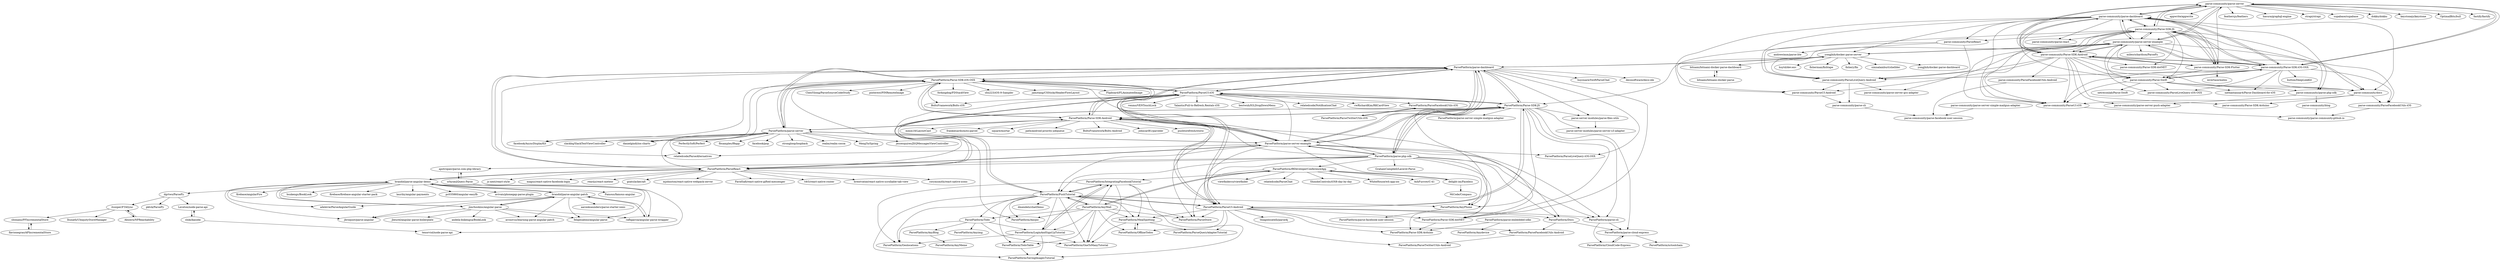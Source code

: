 digraph G {
"parse-community/parse-server" -> "parse-community/parse-dashboard"
"parse-community/parse-server" -> "parse-community/Parse-SDK-JS"
"parse-community/parse-server" -> "parse-community/parse-server-example"
"parse-community/parse-server" -> "appwrite/appwrite" ["e"=1]
"parse-community/parse-server" -> "parse-community/Parse-SDK-Android"
"parse-community/parse-server" -> "parse-community/Parse-SDK-iOS-OSX"
"parse-community/parse-server" -> "feathersjs/feathers" ["e"=1]
"parse-community/parse-server" -> "hasura/graphql-engine" ["e"=1]
"parse-community/parse-server" -> "strapi/strapi" ["e"=1]
"parse-community/parse-server" -> "supabase/supabase" ["e"=1]
"parse-community/parse-server" -> "dokku/dokku" ["e"=1]
"parse-community/parse-server" -> "keystonejs/keystone" ["e"=1]
"parse-community/parse-server" -> "OptimalBits/bull" ["e"=1]
"parse-community/parse-server" -> "fastify/fastify" ["e"=1]
"parse-community/parse-server" -> "parse-community/Parse-SDK-Flutter"
"ParsePlatform/Parse-SDK-iOS-OSX" -> "ParsePlatform/ParseUI-iOS"
"ParsePlatform/Parse-SDK-iOS-OSX" -> "ParsePlatform/Parse-SDK-Android"
"ParsePlatform/Parse-SDK-iOS-OSX" -> "ParsePlatform/parse-dashboard"
"ParsePlatform/Parse-SDK-iOS-OSX" -> "ChenYilong/ParseSourceCodeStudy" ["e"=1]
"ParsePlatform/Parse-SDK-iOS-OSX" -> "pinterest/PINRemoteImage" ["e"=1]
"ParsePlatform/Parse-SDK-iOS-OSX" -> "ParsePlatform/parse-server"
"ParsePlatform/Parse-SDK-iOS-OSX" -> "BoltsFramework/Bolts-iOS" ["e"=1]
"ParsePlatform/Parse-SDK-iOS-OSX" -> "facebook/AsyncDisplayKit" ["e"=1]
"ParsePlatform/Parse-SDK-iOS-OSX" -> "slackhq/SlackTextViewController" ["e"=1]
"ParsePlatform/Parse-SDK-iOS-OSX" -> "danielgindi/ios-charts" ["e"=1]
"ParsePlatform/Parse-SDK-iOS-OSX" -> "forkingdog/FDStackView" ["e"=1]
"ParsePlatform/Parse-SDK-iOS-OSX" -> "shu223/iOS-9-Sampler" ["e"=1]
"ParsePlatform/Parse-SDK-iOS-OSX" -> "jamztang/CSStickyHeaderFlowLayout" ["e"=1]
"ParsePlatform/Parse-SDK-iOS-OSX" -> "ParsePlatform/parse-server-example"
"ParsePlatform/Parse-SDK-iOS-OSX" -> "Flipboard/FLAnimatedImage" ["e"=1]
"ParsePlatform/parse-server" -> "ParsePlatform/parse-dashboard"
"ParsePlatform/parse-server" -> "ParsePlatform/parse-server-example"
"ParsePlatform/parse-server" -> "ParsePlatform/Parse-SDK-iOS-OSX"
"ParsePlatform/parse-server" -> "relatedcode/ParseAlternatives" ["e"=1]
"ParsePlatform/parse-server" -> "PerfectlySoft/Perfect" ["e"=1]
"ParsePlatform/parse-server" -> "fbsamples/f8app" ["e"=1]
"ParsePlatform/parse-server" -> "ParsePlatform/Parse-SDK-Android"
"ParsePlatform/parse-server" -> "slackhq/SlackTextViewController" ["e"=1]
"ParsePlatform/parse-server" -> "facebook/pop" ["e"=1]
"ParsePlatform/parse-server" -> "strongloop/loopback" ["e"=1]
"ParsePlatform/parse-server" -> "realm/realm-cocoa" ["e"=1]
"ParsePlatform/parse-server" -> "MengTo/Spring" ["e"=1]
"ParsePlatform/parse-server" -> "facebook/AsyncDisplayKit" ["e"=1]
"ParsePlatform/parse-server" -> "jessesquires/JSQMessagesViewController" ["e"=1]
"ParsePlatform/parse-server" -> "danielgindi/ios-charts" ["e"=1]
"ParsePlatform/parse-server-example" -> "ParsePlatform/parse-dashboard"
"ParsePlatform/parse-server-example" -> "ParsePlatform/parse-server"
"ParsePlatform/parse-server-example" -> "ParsePlatform/Parse-SDK-JS"
"ParsePlatform/parse-server-example" -> "ParsePlatform/Parse-SDK-iOS-OSX"
"ParsePlatform/parse-server-example" -> "ParsePlatform/Parse-SDK-Android"
"ParsePlatform/parse-server-example" -> "ParsePlatform/ParseReact"
"ParsePlatform/parse-server-example" -> "ParsePlatform/ParseUI-iOS"
"ParsePlatform/parse-server-example" -> "relatedcode/ParseAlternatives" ["e"=1]
"ParsePlatform/parse-server-example" -> "ParsePlatform/ParseUI-Android"
"ParsePlatform/parse-server-example" -> "ParsePlatform/Docs"
"ParsePlatform/parse-server-example" -> "ParsePlatform/PushTutorial"
"ParsePlatform/parse-server-example" -> "ParsePlatform/parse-cli"
"ParsePlatform/parse-server-example" -> "ParsePlatform/parse-php-sdk"
"ParsePlatform/parse-server-example" -> "ParsePlatform/AnyPhone"
"ParsePlatform/parse-server-example" -> "ParsePlatform/ParseLiveQuery-iOS-OSX"
"parse-community/parse-dashboard" -> "parse-community/parse-server"
"parse-community/parse-dashboard" -> "parse-community/Parse-SDK-JS"
"parse-community/parse-dashboard" -> "parse-community/parse-server-example"
"parse-community/parse-dashboard" -> "parse-community/Parse-SDK-Android"
"parse-community/parse-dashboard" -> "parse-community/Parse-SDK-iOS-OSX"
"parse-community/parse-dashboard" -> "parse-community/Parse-SDK-Flutter"
"parse-community/parse-dashboard" -> "parse-community/Parse-Swift"
"parse-community/parse-dashboard" -> "parse-community/docs"
"parse-community/parse-dashboard" -> "yongjhih/docker-parse-server"
"parse-community/parse-dashboard" -> "parse-community/ParseUI-iOS"
"parse-community/parse-dashboard" -> "parse-community/ParseLiveQuery-Android"
"parse-community/parse-dashboard" -> "parse-community/ParseReact"
"parse-community/parse-dashboard" -> "parse-community/ParseUI-Android"
"parse-community/parse-dashboard" -> "parse-community/parse-react"
"parse-community/parse-dashboard" -> "parse-community/parse-php-sdk"
"ParsePlatform/parse-dashboard" -> "ParsePlatform/parse-server-example"
"ParsePlatform/parse-dashboard" -> "ParsePlatform/parse-server"
"ParsePlatform/parse-dashboard" -> "ParsePlatform/Parse-SDK-iOS-OSX"
"ParsePlatform/parse-dashboard" -> "ParsePlatform/Parse-SDK-JS"
"ParsePlatform/parse-dashboard" -> "ParsePlatform/Parse-SDK-Android"
"ParsePlatform/parse-dashboard" -> "ParsePlatform/ParseReact"
"ParsePlatform/parse-dashboard" -> "ParsePlatform/ParseUI-iOS"
"ParsePlatform/parse-dashboard" -> "ParsePlatform/ParseLiveQuery-iOS-OSX"
"ParsePlatform/parse-dashboard" -> "yongjhih/docker-parse-server"
"ParsePlatform/parse-dashboard" -> "relatedcode/ParseAlternatives" ["e"=1]
"ParsePlatform/parse-dashboard" -> "parse-server-modules/parse-files-utils"
"ParsePlatform/parse-dashboard" -> "ParsePlatform/Parse-SDK-dotNET"
"ParsePlatform/parse-dashboard" -> "huyouare/SwiftParseChat" ["e"=1]
"ParsePlatform/parse-dashboard" -> "ParsePlatform/parse-php-sdk"
"ParsePlatform/parse-dashboard" -> "decosoftware/deco-ide" ["e"=1]
"brandid/parse-angular-demo" -> "brandid/parse-angular-patch"
"brandid/parse-angular-demo" -> "jimrhoskins/angular-parse"
"brandid/parse-angular-demo" -> "rafbgarcia/angular-parse-wrapper"
"brandid/parse-angular-demo" -> "felipesabino/angular-parse"
"brandid/parse-angular-demo" -> "firebase/angularFire" ["e"=1]
"brandid/parse-angular-demo" -> "adelevie/ParseAngularGuide"
"brandid/parse-angular-demo" -> "bsnkengs/BookLook"
"brandid/parse-angular-demo" -> "ParsePlatform/ParseReact"
"brandid/parse-angular-demo" -> "firebase/firebase-angular-starter-pack" ["e"=1]
"brandid/parse-angular-demo" -> "laurihy/angular-payments" ["e"=1]
"brandid/parse-angular-demo" -> "pc035860/angular-easyfb" ["e"=1]
"brandid/parse-angular-demo" -> "avivais/phonegap-parse-plugin" ["e"=1]
"brandid/parse-angular-demo" -> "jbroquist/parse-angular"
"brandid/parse-angular-demo" -> "Famous/famous-angular" ["e"=1]
"brandid/parse-angular-demo" -> "dgrtwo/ParsePy"
"ParsePlatform/Parse-SDK-Android" -> "ParsePlatform/ParseUI-Android"
"ParsePlatform/Parse-SDK-Android" -> "ParsePlatform/Parse-SDK-iOS-OSX"
"ParsePlatform/Parse-SDK-Android" -> "ParsePlatform/parse-dashboard"
"ParsePlatform/Parse-SDK-Android" -> "ParsePlatform/Parse-SDK-JS"
"ParsePlatform/Parse-SDK-Android" -> "BoltsFramework/Bolts-Android" ["e"=1]
"ParsePlatform/Parse-SDK-Android" -> "ParsePlatform/parse-server-example"
"ParsePlatform/Parse-SDK-Android" -> "ParsePlatform/parse-server"
"ParsePlatform/Parse-SDK-Android" -> "johncarl81/parceler" ["e"=1]
"ParsePlatform/Parse-SDK-Android" -> "pushtorefresh/storio" ["e"=1]
"ParsePlatform/Parse-SDK-Android" -> "mmin18/LayoutCast" ["e"=1]
"ParsePlatform/Parse-SDK-Android" -> "frankiesardo/auto-parcel" ["e"=1]
"ParsePlatform/Parse-SDK-Android" -> "ParsePlatform/ParseUI-iOS"
"ParsePlatform/Parse-SDK-Android" -> "square/mortar" ["e"=1]
"ParsePlatform/Parse-SDK-Android" -> "path/android-priority-jobqueue" ["e"=1]
"ParsePlatform/Parse-SDK-Android" -> "ParsePlatform/Parse-SDK-dotNET"
"ParsePlatform/Parse-SDK-JS" -> "ParsePlatform/parse-dashboard"
"ParsePlatform/Parse-SDK-JS" -> "ParsePlatform/ParseReact"
"ParsePlatform/Parse-SDK-JS" -> "ParsePlatform/parse-server-example"
"ParsePlatform/Parse-SDK-JS" -> "ParsePlatform/Parse-SDK-Android"
"ParsePlatform/Parse-SDK-JS" -> "ParsePlatform/Parse-SDK-iOS-OSX"
"ParsePlatform/Parse-SDK-JS" -> "ParsePlatform/ParseUI-iOS"
"ParsePlatform/Parse-SDK-JS" -> "ParsePlatform/parse-php-sdk"
"ParsePlatform/Parse-SDK-JS" -> "ParsePlatform/Parse-SDK-dotNET"
"ParsePlatform/Parse-SDK-JS" -> "ParsePlatform/parse-cli"
"ParsePlatform/Parse-SDK-JS" -> "ParsePlatform/parse-cloud-express"
"ParsePlatform/Parse-SDK-JS" -> "parse-server-modules/parse-server-s3-adapter"
"ParsePlatform/Parse-SDK-JS" -> "ParsePlatform/parse-server-simple-mailgun-adapter"
"ParsePlatform/Parse-SDK-JS" -> "ParsePlatform/AnyPhone"
"ParsePlatform/Parse-SDK-JS" -> "parse-server-modules/parse-files-utils"
"ParsePlatform/Parse-SDK-JS" -> "ParsePlatform/ParseUI-Android"
"ParsePlatform/AnyPhone" -> "ParsePlatform/parse-facebook-user-session"
"ParsePlatform/ParseUI-iOS" -> "ParsePlatform/Parse-SDK-iOS-OSX"
"ParsePlatform/ParseUI-iOS" -> "ParsePlatform/Parse-SDK-JS"
"ParsePlatform/ParseUI-iOS" -> "relatedcode/NotificationChat" ["e"=1]
"ParsePlatform/ParseUI-iOS" -> "ParsePlatform/ParseUI-Android"
"ParsePlatform/ParseUI-iOS" -> "ParsePlatform/AnyPhone"
"ParsePlatform/ParseUI-iOS" -> "ParsePlatform/parse-dashboard"
"ParsePlatform/ParseUI-iOS" -> "ParsePlatform/Anypic" ["e"=1]
"ParsePlatform/ParseUI-iOS" -> "ParsePlatform/ParseFacebookUtils-iOS"
"ParsePlatform/ParseUI-iOS" -> "cwRichardKim/RKCardView" ["e"=1]
"ParsePlatform/ParseUI-iOS" -> "venmo/VENTouchLock" ["e"=1]
"ParsePlatform/ParseUI-iOS" -> "BoltsFramework/Bolts-iOS" ["e"=1]
"ParsePlatform/ParseUI-iOS" -> "ParsePlatform/ParseStore"
"ParsePlatform/ParseUI-iOS" -> "ParsePlatform/PushTutorial"
"ParsePlatform/ParseUI-iOS" -> "Yalantis/Pull-to-Refresh.Rentals-iOS" ["e"=1]
"ParsePlatform/ParseUI-iOS" -> "bestwnh/IGLDropDownMenu" ["e"=1]
"ParsePlatform/f8DeveloperConferenceApp" -> "viewfinderco/viewfinder" ["e"=1]
"ParsePlatform/f8DeveloperConferenceApp" -> "relatedcode/ParseChat" ["e"=1]
"ParsePlatform/f8DeveloperConferenceApp" -> "ShinobiControls/iOS8-day-by-day" ["e"=1]
"ParsePlatform/f8DeveloperConferenceApp" -> "WhiteHouse/wh-app-ios" ["e"=1]
"ParsePlatform/f8DeveloperConferenceApp" -> "delight-im/Faceless"
"ParsePlatform/f8DeveloperConferenceApp" -> "AshFurrow/C-41" ["e"=1]
"ParsePlatform/f8DeveloperConferenceApp" -> "ParsePlatform/IntegratingFacebookTutorial"
"ParsePlatform/f8DeveloperConferenceApp" -> "ParsePlatform/AnyWall"
"ParsePlatform/f8DeveloperConferenceApp" -> "ParsePlatform/ParseStore"
"ParsePlatform/AnyBlog" -> "ParsePlatform/AnyMeme"
"parse-community/Parse-SDK-Flutter" -> "parse-community/parse-dashboard"
"parse-community/Parse-SDK-Flutter" -> "parse-community/Parse-SDK-JS"
"parse-community/Parse-SDK-Flutter" -> "parse-community/Parse-SDK-Android"
"parse-community/Parse-SDK-Flutter" -> "parse-community/Parse-Swift"
"parse-community/Parse-SDK-Flutter" -> "invertase/melos" ["e"=1]
"ParsePlatform/AnyWall" -> "ParsePlatform/MealSpotting"
"ParsePlatform/AnyWall" -> "ParsePlatform/OneToManyTutorial"
"ParsePlatform/AnyWall" -> "ParsePlatform/Anypic" ["e"=1]
"ParsePlatform/AnyWall" -> "ParsePlatform/PushTutorial"
"ParsePlatform/AnyWall" -> "ParsePlatform/LoginAndSignUpTutorial"
"ParsePlatform/AnyWall" -> "ParsePlatform/ParseStore"
"ParsePlatform/AnyWall" -> "ParsePlatform/TodoTable"
"ParsePlatform/AnyWall" -> "ParsePlatform/Todo"
"ParsePlatform/AnyWall" -> "ParsePlatform/OfflineTodos"
"ParsePlatform/AnyWall" -> "ParsePlatform/IntegratingFacebookTutorial"
"ParsePlatform/AnyWall" -> "ParsePlatform/f8DeveloperConferenceApp"
"parse-community/Parse-SDK-iOS-OSX" -> "parse-community/Parse-SDK-JS"
"parse-community/Parse-SDK-iOS-OSX" -> "parse-community/Parse-Swift"
"parse-community/Parse-SDK-iOS-OSX" -> "parse-community/Parse-SDK-Android"
"parse-community/Parse-SDK-iOS-OSX" -> "parse-community/ParseUI-iOS"
"parse-community/Parse-SDK-iOS-OSX" -> "parse-community/parse-dashboard"
"parse-community/Parse-SDK-iOS-OSX" -> "parse-community/ParseLiveQuery-iOS-OSX"
"parse-community/Parse-SDK-iOS-OSX" -> "parse-community/docs"
"parse-community/Parse-SDK-iOS-OSX" -> "parse-community/parse-server-example"
"parse-community/Parse-SDK-iOS-OSX" -> "parse-community/ParseFacebookUtils-iOS"
"parse-community/Parse-SDK-iOS-OSX" -> "button/DeepLinkKit" ["e"=1]
"parse-community/Parse-SDK-iOS-OSX" -> "parse-community/ParseLiveQuery-Android"
"parse-community/Parse-SDK-iOS-OSX" -> "nathantannar4/Parse-Dashboard-for-iOS"
"parse-community/Parse-SDK-iOS-OSX" -> "parse-community/parse-server"
"parse-community/ParseUI-iOS" -> "parse-community/parse-community.github.io"
"parse-community/Parse-SDK-Android" -> "parse-community/ParseLiveQuery-Android"
"parse-community/Parse-SDK-Android" -> "parse-community/Parse-SDK-JS"
"parse-community/Parse-SDK-Android" -> "parse-community/Parse-SDK-iOS-OSX"
"parse-community/Parse-SDK-Android" -> "parse-community/parse-dashboard"
"parse-community/Parse-SDK-Android" -> "parse-community/ParseUI-Android"
"parse-community/Parse-SDK-Android" -> "parse-community/Parse-SDK-Flutter"
"parse-community/Parse-SDK-Android" -> "parse-community/Parse-Swift"
"parse-community/Parse-SDK-Android" -> "parse-community/parse-server-example"
"parse-community/Parse-SDK-Android" -> "parse-community/docs"
"parse-community/Parse-SDK-Android" -> "parse-community/ParseFacebookUtils-Android"
"parse-community/Parse-SDK-Android" -> "parse-community/parse-server-push-adapter"
"parse-community/Parse-SDK-Android" -> "parse-community/Parse-SDK-Arduino"
"parse-community/Parse-SDK-Android" -> "parse-community/parse-server"
"parse-community/Parse-SDK-Android" -> "parse-community/ParseUI-iOS"
"parse-community/Parse-SDK-Android" -> "parse-community/Parse-SDK-dotNET"
"ParsePlatform/PushTutorial" -> "ParsePlatform/IntegratingFacebookTutorial"
"ParsePlatform/PushTutorial" -> "ParsePlatform/LoginAndSignUpTutorial"
"ParsePlatform/PushTutorial" -> "ParsePlatform/AnyWall"
"ParsePlatform/PushTutorial" -> "ParsePlatform/TodoTable"
"ParsePlatform/PushTutorial" -> "dmendels/chatDemo"
"ParsePlatform/PushTutorial" -> "ParsePlatform/ParseStore"
"ParsePlatform/PushTutorial" -> "ParsePlatform/ParseUI-iOS"
"ParsePlatform/PushTutorial" -> "ParsePlatform/SavingImagesTutorial"
"ParsePlatform/PushTutorial" -> "ParsePlatform/OneToManyTutorial"
"ParsePlatform/PushTutorial" -> "ParsePlatform/AnyPhone"
"ParsePlatform/PushTutorial" -> "ParsePlatform/Todo"
"ParsePlatform/PushTutorial" -> "ParsePlatform/Geolocations"
"ParsePlatform/PushTutorial" -> "ParsePlatform/ParseUI-Android"
"ParsePlatform/PushTutorial" -> "ParsePlatform/MealSpotting"
"ParsePlatform/PushTutorial" -> "ParsePlatform/Anypic" ["e"=1]
"apotropaic/parse.com-php-library" -> "srhyne/jQuery-Parse"
"parse-community/parse-php-sdk" -> "parse-community/blog"
"parse-community/parse-php-sdk" -> "parse-community/parse-server-push-adapter"
"parse-community/parse-server-example" -> "parse-community/parse-dashboard"
"parse-community/parse-server-example" -> "parse-community/Parse-SDK-JS"
"parse-community/parse-server-example" -> "parse-community/parse-server"
"parse-community/parse-server-example" -> "parse-community/Parse-SDK-iOS-OSX"
"parse-community/parse-server-example" -> "yongjhih/docker-parse-server"
"parse-community/parse-server-example" -> "parse-community/Parse-Swift"
"parse-community/parse-server-example" -> "parse-community/docs"
"parse-community/parse-server-example" -> "parse-community/Parse-SDK-Android"
"parse-community/parse-server-example" -> "parse-community/ParseLiveQuery-Android"
"parse-community/parse-server-example" -> "parse-community/ParseLiveQuery-iOS-OSX"
"parse-community/parse-server-example" -> "milesrichardson/ParsePy"
"parse-community/parse-server-example" -> "parse-community/Parse-SDK-Flutter"
"parse-community/parse-server-example" -> "parse-community/ParseUI-iOS"
"parse-community/parse-server-example" -> "parse-community/parse-server-gcs-adapter"
"parse-community/parse-server-example" -> "parse-community/ParseFacebookUtils-iOS"
"parse-community/Parse-SDK-JS" -> "parse-community/parse-dashboard"
"parse-community/Parse-SDK-JS" -> "parse-community/Parse-SDK-Android"
"parse-community/Parse-SDK-JS" -> "parse-community/Parse-SDK-iOS-OSX"
"parse-community/Parse-SDK-JS" -> "parse-community/docs"
"parse-community/Parse-SDK-JS" -> "parse-community/parse-server-example"
"parse-community/Parse-SDK-JS" -> "parse-community/parse-server"
"parse-community/Parse-SDK-JS" -> "parse-community/ParseReact"
"parse-community/Parse-SDK-JS" -> "parse-community/parse-php-sdk"
"parse-community/Parse-SDK-JS" -> "parse-community/Parse-Swift"
"parse-community/Parse-SDK-JS" -> "parse-community/Parse-SDK-Flutter"
"parse-community/Parse-SDK-JS" -> "parse-community/parse-react"
"parse-community/Parse-SDK-JS" -> "parse-community/Parse-SDK-dotNET"
"parse-community/Parse-SDK-JS" -> "parse-community/ParseUI-iOS"
"parse-community/Parse-SDK-JS" -> "parse-community/ParseLiveQuery-Android"
"parse-community/Parse-SDK-JS" -> "parse-community/ParseUI-Android"
"parse-community/ParseReact" -> "parse-community/ParseUI-iOS"
"parse-community/ParseReact" -> "parse-community/ParseLiveQuery-Android"
"parse-community/ParseReact" -> "andrewimm/parse-lite"
"ParsePlatform/Todo" -> "ParsePlatform/AnyBlog"
"ParsePlatform/Todo" -> "ParsePlatform/LoginAndSignUpTutorial"
"ParsePlatform/Todo" -> "ParsePlatform/Anyimg"
"ParsePlatform/Todo" -> "ParsePlatform/Geolocations"
"ParsePlatform/Todo" -> "ParsePlatform/OneToManyTutorial"
"delight-im/Faceless" -> "MiCode/Compass" ["e"=1]
"delight-im/Faceless" -> "ParsePlatform/f8DeveloperConferenceApp"
"ParsePlatform/parse-php-sdk" -> "ParsePlatform/Parse-SDK-JS"
"ParsePlatform/parse-php-sdk" -> "GrahamCampbell/Laravel-Parse"
"ParsePlatform/parse-php-sdk" -> "ParsePlatform/Parse-SDK-dotNET"
"ParsePlatform/parse-php-sdk" -> "apotropaic/parse.com-php-library"
"ParsePlatform/parse-php-sdk" -> "ParsePlatform/Docs"
"ParsePlatform/parse-php-sdk" -> "ParsePlatform/Parse-SDK-iOS-OSX"
"ParsePlatform/parse-php-sdk" -> "ParsePlatform/ParseUI-Android"
"ParsePlatform/parse-php-sdk" -> "ParsePlatform/Parse-SDK-Arduino"
"ParsePlatform/parse-php-sdk" -> "ParsePlatform/ParseReact"
"ParsePlatform/parse-php-sdk" -> "ParsePlatform/parse-dashboard"
"ParsePlatform/parse-php-sdk" -> "ParsePlatform/Parse-SDK-Android"
"ParsePlatform/parse-php-sdk" -> "ParsePlatform/f8DeveloperConferenceApp"
"ParsePlatform/parse-php-sdk" -> "ParsePlatform/parse-cli"
"ParsePlatform/parse-php-sdk" -> "ParsePlatform/PushTutorial"
"ParsePlatform/parse-php-sdk" -> "ParsePlatform/parse-server-example"
"ParsePlatform/parse-cli" -> "ParsePlatform/CloudCode-Express"
"ParsePlatform/parse-cli" -> "ParsePlatform/parse-cloud-express"
"ParsePlatform/Parse-SDK-dotNET" -> "ParsePlatform/Parse-SDK-Arduino"
"yongjhih/docker-parse-server" -> "yongjhih/docker-parse-dashboard"
"yongjhih/docker-parse-server" -> "parse-community/parse-server-example"
"yongjhih/docker-parse-server" -> "huytd/dev.env" ["e"=1]
"yongjhih/docker-parse-server" -> "ParsePlatform/parse-dashboard"
"yongjhih/docker-parse-server" -> "fisherman/fishtape" ["e"=1]
"yongjhih/docker-parse-server" -> "fishery/fin" ["e"=1]
"yongjhih/docker-parse-server" -> "ParsePlatform/Parse-SDK-JS"
"yongjhih/docker-parse-server" -> "bitnami/bitnami-docker-parse-dashboard"
"yongjhih/docker-parse-server" -> "simnalamburt/shellder" ["e"=1]
"ParsePlatform/LoginAndSignUpTutorial" -> "ParsePlatform/OneToManyTutorial"
"ParsePlatform/LoginAndSignUpTutorial" -> "ParsePlatform/IntegratingFacebookTutorial"
"ParsePlatform/LoginAndSignUpTutorial" -> "ParsePlatform/Geolocations"
"ParsePlatform/LoginAndSignUpTutorial" -> "ParsePlatform/SavingImagesTutorial"
"ParsePlatform/LoginAndSignUpTutorial" -> "ParsePlatform/TodoTable"
"rafbgarcia/angular-parse-wrapper" -> "brandid/parse-angular-patch"
"ParsePlatform/parse-embedded-sdks" -> "ParsePlatform/Parse-SDK-Arduino"
"ParsePlatform/parse-embedded-sdks" -> "ParsePlatform/Anydevice"
"ParsePlatform/Docs" -> "ParsePlatform/ParseFacebookUtils-Android"
"ParsePlatform/Docs" -> "ParsePlatform/parse-cloud-express"
"shiki/kaiseki" -> "Leveton/node-parse-api"
"shiki/kaiseki" -> "tenorviol/node-parse-api"
"ParsePlatform/ParseUI-Android" -> "ParsePlatform/Parse-SDK-Android"
"ParsePlatform/ParseUI-Android" -> "ParsePlatform/MealSpotting"
"ParsePlatform/ParseUI-Android" -> "ParsePlatform/OfflineTodos"
"ParsePlatform/ParseUI-Android" -> "ParsePlatform/ParseUI-iOS"
"ParsePlatform/ParseUI-Android" -> "ParsePlatform/ParseQueryAdapterTutorial"
"ParsePlatform/ParseUI-Android" -> "ParsePlatform/ParseTwitterUtils-Android"
"ParsePlatform/ParseUI-Android" -> "ParsePlatform/Docs"
"ParsePlatform/ParseUI-Android" -> "thiagolocatelli/parse4j"
"ParsePlatform/ParseUI-Android" -> "ParsePlatform/Parse-SDK-JS"
"ParsePlatform/ParseUI-Android" -> "ParsePlatform/Parse-SDK-dotNET"
"ParsePlatform/ParseUI-Android" -> "ParsePlatform/PushTutorial"
"ParsePlatform/ParseUI-Android" -> "ParsePlatform/parse-cli"
"ParsePlatform/ParseUI-Android" -> "ParsePlatform/ParseStore"
"ParsePlatform/ParseUI-Android" -> "ParsePlatform/ParseFacebookUtils-Android"
"ParsePlatform/ParseUI-Android" -> "ParsePlatform/Parse-SDK-Arduino"
"parse-community/Parse-Swift" -> "netreconlab/Parse-Swift"
"parse-community/Parse-Swift" -> "parse-community/Parse-SDK-iOS-OSX"
"parse-community/Parse-Swift" -> "parse-community/docs"
"parse-community/Parse-Swift" -> "parse-community/ParseLiveQuery-iOS-OSX"
"parse-community/Parse-Swift" -> "nathantannar4/Parse-Dashboard-for-iOS"
"parse-community/Parse-Swift" -> "parse-community/ParseUI-iOS"
"parse-community/Parse-Swift" -> "parse-community/parse-php-sdk"
"parse-community/docs" -> "parse-community/ParseUI-iOS"
"parse-community/docs" -> "parse-community/Parse-SDK-Arduino"
"parse-community/docs" -> "parse-community/ParseFacebookUtils-iOS"
"ParsePlatform/ParseReact" -> "ParsePlatform/Parse-SDK-JS"
"ParsePlatform/ParseReact" -> "ParsePlatform/parse-dashboard"
"ParsePlatform/ParseReact" -> "t4t5/react-native-router" ["e"=1]
"ParsePlatform/ParseReact" -> "brentvatne/react-native-scrollable-tab-view" ["e"=1]
"ParsePlatform/ParseReact" -> "corymsmith/react-native-icons" ["e"=1]
"ParsePlatform/ParseReact" -> "ParsePlatform/parse-server-example"
"ParsePlatform/ParseReact" -> "js-next/react-style" ["e"=1]
"ParsePlatform/ParseReact" -> "magus/react-native-facebook-login" ["e"=1]
"ParsePlatform/ParseReact" -> "brandid/parse-angular-demo"
"ParsePlatform/ParseReact" -> "reactjs/react-meteor" ["e"=1]
"ParsePlatform/ParseReact" -> "ParsePlatform/parse-server"
"ParsePlatform/ParseReact" -> "ParsePlatform/Parse-SDK-iOS-OSX"
"ParsePlatform/ParseReact" -> "goatslacker/alt" ["e"=1]
"ParsePlatform/ParseReact" -> "mjohnston/react-native-webpack-server" ["e"=1]
"ParsePlatform/ParseReact" -> "FaridSafi/react-native-gifted-messenger" ["e"=1]
"brandid/parse-angular-patch" -> "brandid/parse-angular-demo"
"brandid/parse-angular-patch" -> "rafbgarcia/angular-parse-wrapper"
"brandid/parse-angular-patch" -> "jimrhoskins/angular-parse"
"brandid/parse-angular-patch" -> "felipesabino/angular-parse"
"brandid/parse-angular-patch" -> "adelevie/ParseAngularGuide"
"brandid/parse-angular-patch" -> "arcnovus/learning-parse-angular-patch"
"brandid/parse-angular-patch" -> "jbroquist/parse-angular"
"brandid/parse-angular-patch" -> "aaronksaunders/parse-starter-ionic" ["e"=1]
"itsniper/FTASync" -> "Abizern/NPReachability"
"itsniper/FTASync" -> "sbonami/PFIncrementalStore"
"itsniper/FTASync" -> "lhunath/UbiquityStoreManager" ["e"=1]
"jimrhoskins/angular-parse" -> "brandid/parse-angular-demo"
"jimrhoskins/angular-parse" -> "brandid/parse-angular-patch"
"jimrhoskins/angular-parse" -> "jbroquist/parse-angular"
"jimrhoskins/angular-parse" -> "rafbgarcia/angular-parse-wrapper"
"jimrhoskins/angular-parse" -> "felipesabino/angular-parse"
"jimrhoskins/angular-parse" -> "arcnovus/learning-parse-angular-patch"
"jimrhoskins/angular-parse" -> "andela-bnkengsa/BookLook"
"jimrhoskins/angular-parse" -> "jbeurel/angular-parse-boilerplate"
"dgrtwo/ParsePy" -> "pktck/ParsePy"
"dgrtwo/ParsePy" -> "itsniper/FTASync"
"dgrtwo/ParsePy" -> "Leveton/node-parse-api"
"parse-community/ParseUI-Android" -> "parse-community/parse-cli"
"ParsePlatform/ParseFacebookUtils-Android" -> "ParsePlatform/ParseTwitterUtils-Android"
"flavionegrao/APIncrementalStore" -> "sbonami/PFIncrementalStore"
"sbonami/PFIncrementalStore" -> "flavionegrao/APIncrementalStore"
"ParsePlatform/ParseTwitterUtils-iOS" -> "ParsePlatform/ParseFacebookUtils-iOS"
"bitnami/bitnami-docker-parse" -> "bitnami/bitnami-docker-parse-dashboard"
"ParsePlatform/IntegratingFacebookTutorial" -> "ParsePlatform/LoginAndSignUpTutorial"
"ParsePlatform/IntegratingFacebookTutorial" -> "ParsePlatform/OneToManyTutorial"
"ParsePlatform/IntegratingFacebookTutorial" -> "ParsePlatform/PushTutorial"
"ParsePlatform/IntegratingFacebookTutorial" -> "ParsePlatform/Geolocations"
"ParsePlatform/IntegratingFacebookTutorial" -> "ParsePlatform/SavingImagesTutorial"
"ParsePlatform/IntegratingFacebookTutorial" -> "ParsePlatform/MealSpotting"
"srhyne/jQuery-Parse" -> "tenorviol/node-parse-api"
"srhyne/jQuery-Parse" -> "apotropaic/parse.com-php-library"
"Abizern/NPReachability" -> "itsniper/FTASync"
"Leveton/node-parse-api" -> "shiki/kaiseki"
"parse-server-modules/parse-files-utils" -> "parse-server-modules/parse-server-s3-adapter"
"ParsePlatform/MealSpotting" -> "ParsePlatform/OfflineTodos"
"ParsePlatform/MealSpotting" -> "ParsePlatform/ParseQueryAdapterTutorial"
"ParsePlatform/MealSpotting" -> "ParsePlatform/OneToManyTutorial"
"ParsePlatform/OfflineTodos" -> "ParsePlatform/MealSpotting"
"ParsePlatform/CloudCode-Express" -> "ParsePlatform/parse-cloud-express"
"bitnami/bitnami-docker-parse-dashboard" -> "bitnami/bitnami-docker-parse"
"ParsePlatform/ParseFacebookUtils-iOS" -> "ParsePlatform/ParseTwitterUtils-iOS"
"parse-community/parse-server-simple-mailgun-adapter" -> "parse-community/parse-facebook-user-session"
"parse-community/ParseFacebookUtils-Android" -> "parse-community/parse-facebook-user-session"
"parse-community/ParseLiveQuery-Android" -> "parse-community/ParseUI-Android"
"parse-community/ParseLiveQuery-Android" -> "parse-community/parse-cli"
"parse-community/ParseLiveQuery-Android" -> "parse-community/parse-server-gcs-adapter"
"parse-community/parse-cli" -> "parse-community/parse-facebook-user-session"
"parse-community/ParseFacebookUtils-iOS" -> "parse-community/parse-community.github.io"
"ParsePlatform/TodoTable" -> "ParsePlatform/SavingImagesTutorial"
"ParsePlatform/parse-cloud-express" -> "ParsePlatform/CloudCode-Express"
"ParsePlatform/parse-cloud-express" -> "ParsePlatform/xctoolchain"
"parse-community/blog" -> "parse-community/parse-community.github.io"
"parse-community/parse-server" ["l"="-52.368,0.253"]
"parse-community/parse-dashboard" ["l"="-52.399,0.324"]
"parse-community/Parse-SDK-JS" ["l"="-52.399,0.3"]
"parse-community/parse-server-example" ["l"="-52.376,0.333"]
"appwrite/appwrite" ["l"="32.273,-26.443"]
"parse-community/Parse-SDK-Android" ["l"="-52.389,0.284"]
"parse-community/Parse-SDK-iOS-OSX" ["l"="-52.365,0.296"]
"feathersjs/feathers" ["l"="25.536,-34.466"]
"hasura/graphql-engine" ["l"="26.672,-26.308"]
"strapi/strapi" ["l"="26.768,-26.301"]
"supabase/supabase" ["l"="32.229,-26.427"]
"dokku/dokku" ["l"="32.021,-26.388"]
"keystonejs/keystone" ["l"="25.493,-34.402"]
"OptimalBits/bull" ["l"="25.54,-34.663"]
"fastify/fastify" ["l"="26.62,-26.288"]
"parse-community/Parse-SDK-Flutter" ["l"="-52.409,0.284"]
"ParsePlatform/Parse-SDK-iOS-OSX" ["l"="-52.451,0.569"]
"ParsePlatform/ParseUI-iOS" ["l"="-52.454,0.61"]
"ParsePlatform/Parse-SDK-Android" ["l"="-52.423,0.578"]
"ParsePlatform/parse-dashboard" ["l"="-52.401,0.555"]
"ChenYilong/ParseSourceCodeStudy" ["l"="-51.012,-0.17"]
"pinterest/PINRemoteImage" ["l"="-51.156,-0.606"]
"ParsePlatform/parse-server" ["l"="-52.446,0.518"]
"BoltsFramework/Bolts-iOS" ["l"="-51.222,-0.775"]
"facebook/AsyncDisplayKit" ["l"="-51.195,-0.548"]
"slackhq/SlackTextViewController" ["l"="-51.096,-0.672"]
"danielgindi/ios-charts" ["l"="-51.646,4.135"]
"forkingdog/FDStackView" ["l"="-50.99,-0.216"]
"shu223/iOS-9-Sampler" ["l"="-51.635,4.209"]
"jamztang/CSStickyHeaderFlowLayout" ["l"="-51.02,-0.652"]
"ParsePlatform/parse-server-example" ["l"="-52.423,0.601"]
"Flipboard/FLAnimatedImage" ["l"="-51.163,-0.505"]
"relatedcode/ParseAlternatives" ["l"="-51.686,4.225"]
"PerfectlySoft/Perfect" ["l"="-51.866,3.974"]
"fbsamples/f8app" ["l"="25.095,-29.892"]
"facebook/pop" ["l"="-51.303,-0.574"]
"strongloop/loopback" ["l"="25.471,-34.46"]
"realm/realm-cocoa" ["l"="-51.75,3.836"]
"MengTo/Spring" ["l"="-51.619,4.022"]
"jessesquires/JSQMessagesViewController" ["l"="-51.104,-0.55"]
"ParsePlatform/Parse-SDK-JS" ["l"="-52.397,0.593"]
"ParsePlatform/ParseReact" ["l"="-52.364,0.585"]
"ParsePlatform/ParseUI-Android" ["l"="-52.429,0.645"]
"ParsePlatform/Docs" ["l"="-52.404,0.661"]
"ParsePlatform/PushTutorial" ["l"="-52.486,0.658"]
"ParsePlatform/parse-cli" ["l"="-52.387,0.646"]
"ParsePlatform/parse-php-sdk" ["l"="-52.404,0.627"]
"ParsePlatform/AnyPhone" ["l"="-52.476,0.618"]
"ParsePlatform/ParseLiveQuery-iOS-OSX" ["l"="-52.379,0.538"]
"parse-community/Parse-Swift" ["l"="-52.353,0.309"]
"parse-community/docs" ["l"="-52.38,0.305"]
"yongjhih/docker-parse-server" ["l"="-52.385,0.445"]
"parse-community/ParseUI-iOS" ["l"="-52.38,0.317"]
"parse-community/ParseLiveQuery-Android" ["l"="-52.417,0.312"]
"parse-community/ParseReact" ["l"="-52.431,0.336"]
"parse-community/ParseUI-Android" ["l"="-52.429,0.296"]
"parse-community/parse-react" ["l"="-52.44,0.316"]
"parse-community/parse-php-sdk" ["l"="-52.347,0.33"]
"parse-server-modules/parse-files-utils" ["l"="-52.364,0.555"]
"ParsePlatform/Parse-SDK-dotNET" ["l"="-52.385,0.613"]
"huyouare/SwiftParseChat" ["l"="-53.957,0.93"]
"decosoftware/deco-ide" ["l"="25.149,-29.843"]
"brandid/parse-angular-demo" ["l"="-52.252,0.617"]
"brandid/parse-angular-patch" ["l"="-52.223,0.615"]
"jimrhoskins/angular-parse" ["l"="-52.203,0.611"]
"rafbgarcia/angular-parse-wrapper" ["l"="-52.223,0.635"]
"felipesabino/angular-parse" ["l"="-52.223,0.594"]
"firebase/angularFire" ["l"="30.71,-31.983"]
"adelevie/ParseAngularGuide" ["l"="-52.241,0.639"]
"bsnkengs/BookLook" ["l"="-52.25,0.585"]
"firebase/firebase-angular-starter-pack" ["l"="29.108,-30.212"]
"laurihy/angular-payments" ["l"="30.888,-31.813"]
"pc035860/angular-easyfb" ["l"="30.856,-31.864"]
"avivais/phonegap-parse-plugin" ["l"="32.446,-31.062"]
"jbroquist/parse-angular" ["l"="-52.21,0.631"]
"Famous/famous-angular" ["l"="-29.778,41.536"]
"dgrtwo/ParsePy" ["l"="-52.178,0.697"]
"BoltsFramework/Bolts-Android" ["l"="48.344,0.377"]
"johncarl81/parceler" ["l"="50.241,-3.56"]
"pushtorefresh/storio" ["l"="50.148,-3.511"]
"mmin18/LayoutCast" ["l"="50.095,-3.658"]
"frankiesardo/auto-parcel" ["l"="50.201,-3.495"]
"square/mortar" ["l"="50.225,-3.519"]
"path/android-priority-jobqueue" ["l"="50.24,-3.591"]
"ParsePlatform/parse-cloud-express" ["l"="-52.371,0.659"]
"parse-server-modules/parse-server-s3-adapter" ["l"="-52.347,0.564"]
"ParsePlatform/parse-server-simple-mailgun-adapter" ["l"="-52.345,0.606"]
"ParsePlatform/parse-facebook-user-session" ["l"="-52.512,0.614"]
"relatedcode/NotificationChat" ["l"="-53.882,0.852"]
"ParsePlatform/Anypic" ["l"="-51.952,2.168"]
"ParsePlatform/ParseFacebookUtils-iOS" ["l"="-52.515,0.587"]
"cwRichardKim/RKCardView" ["l"="-53.863,0.721"]
"venmo/VENTouchLock" ["l"="-53.773,0.781"]
"ParsePlatform/ParseStore" ["l"="-52.463,0.668"]
"Yalantis/Pull-to-Refresh.Rentals-iOS" ["l"="-51.255,4.049"]
"bestwnh/IGLDropDownMenu" ["l"="-53.827,0.724"]
"ParsePlatform/f8DeveloperConferenceApp" ["l"="-52.462,0.722"]
"viewfinderco/viewfinder" ["l"="-50.798,-0.214"]
"relatedcode/ParseChat" ["l"="-53.683,0.831"]
"ShinobiControls/iOS8-day-by-day" ["l"="-51.785,4.075"]
"WhiteHouse/wh-app-ios" ["l"="52.858,0.839"]
"delight-im/Faceless" ["l"="-52.462,0.771"]
"AshFurrow/C-41" ["l"="-50.826,-0.521"]
"ParsePlatform/IntegratingFacebookTutorial" ["l"="-52.502,0.685"]
"ParsePlatform/AnyWall" ["l"="-52.488,0.701"]
"ParsePlatform/AnyBlog" ["l"="-52.573,0.757"]
"ParsePlatform/AnyMeme" ["l"="-52.595,0.78"]
"invertase/melos" ["l"="-33.566,22.874"]
"ParsePlatform/MealSpotting" ["l"="-52.472,0.684"]
"ParsePlatform/OneToManyTutorial" ["l"="-52.507,0.701"]
"ParsePlatform/LoginAndSignUpTutorial" ["l"="-52.524,0.685"]
"ParsePlatform/TodoTable" ["l"="-52.512,0.668"]
"ParsePlatform/Todo" ["l"="-52.535,0.714"]
"ParsePlatform/OfflineTodos" ["l"="-52.455,0.69"]
"parse-community/ParseLiveQuery-iOS-OSX" ["l"="-52.332,0.317"]
"parse-community/ParseFacebookUtils-iOS" ["l"="-52.36,0.324"]
"button/DeepLinkKit" ["l"="-51.175,-0.194"]
"nathantannar4/Parse-Dashboard-for-iOS" ["l"="-52.32,0.286"]
"parse-community/parse-community.github.io" ["l"="-52.352,0.344"]
"parse-community/ParseFacebookUtils-Android" ["l"="-52.442,0.266"]
"parse-community/parse-server-push-adapter" ["l"="-52.34,0.292"]
"parse-community/Parse-SDK-Arduino" ["l"="-52.403,0.261"]
"parse-community/Parse-SDK-dotNET" ["l"="-52.424,0.251"]
"dmendels/chatDemo" ["l"="-52.549,0.647"]
"ParsePlatform/SavingImagesTutorial" ["l"="-52.527,0.663"]
"ParsePlatform/Geolocations" ["l"="-52.52,0.7"]
"apotropaic/parse.com-php-library" ["l"="-52.34,0.717"]
"srhyne/jQuery-Parse" ["l"="-52.308,0.746"]
"parse-community/blog" ["l"="-52.326,0.348"]
"milesrichardson/ParsePy" ["l"="-52.341,0.371"]
"parse-community/parse-server-gcs-adapter" ["l"="-52.407,0.346"]
"andrewimm/parse-lite" ["l"="-52.462,0.349"]
"ParsePlatform/Anyimg" ["l"="-52.567,0.726"]
"MiCode/Compass" ["l"="47.965,0.755"]
"GrahamCampbell/Laravel-Parse" ["l"="-52.347,0.639"]
"ParsePlatform/Parse-SDK-Arduino" ["l"="-52.369,0.643"]
"ParsePlatform/CloudCode-Express" ["l"="-52.367,0.681"]
"yongjhih/docker-parse-dashboard" ["l"="-52.404,0.425"]
"huytd/dev.env" ["l"="-9.259,-17.693"]
"fisherman/fishtape" ["l"="-9.15,-17.637"]
"fishery/fin" ["l"="-9.027,-17.649"]
"bitnami/bitnami-docker-parse-dashboard" ["l"="-52.347,0.44"]
"simnalamburt/shellder" ["l"="-9.054,-17.677"]
"ParsePlatform/parse-embedded-sdks" ["l"="-52.313,0.673"]
"ParsePlatform/Anydevice" ["l"="-52.29,0.692"]
"ParsePlatform/ParseFacebookUtils-Android" ["l"="-52.415,0.68"]
"shiki/kaiseki" ["l"="-52.219,0.766"]
"Leveton/node-parse-api" ["l"="-52.197,0.745"]
"tenorviol/node-parse-api" ["l"="-52.262,0.762"]
"ParsePlatform/ParseQueryAdapterTutorial" ["l"="-52.444,0.674"]
"ParsePlatform/ParseTwitterUtils-Android" ["l"="-52.429,0.676"]
"thiagolocatelli/parse4j" ["l"="-52.409,0.706"]
"netreconlab/Parse-Swift" ["l"="-52.308,0.312"]
"t4t5/react-native-router" ["l"="25.315,-29.658"]
"brentvatne/react-native-scrollable-tab-view" ["l"="25.295,-29.655"]
"corymsmith/react-native-icons" ["l"="25.313,-29.642"]
"js-next/react-style" ["l"="28.781,-32.137"]
"magus/react-native-facebook-login" ["l"="25.166,-29.59"]
"reactjs/react-meteor" ["l"="30.791,-34.927"]
"goatslacker/alt" ["l"="28.747,-32.065"]
"mjohnston/react-native-webpack-server" ["l"="25.362,-29.702"]
"FaridSafi/react-native-gifted-messenger" ["l"="25.283,-29.667"]
"arcnovus/learning-parse-angular-patch" ["l"="-52.203,0.594"]
"aaronksaunders/parse-starter-ionic" ["l"="33.048,-30.992"]
"itsniper/FTASync" ["l"="-52.115,0.73"]
"Abizern/NPReachability" ["l"="-52.102,0.756"]
"sbonami/PFIncrementalStore" ["l"="-52.072,0.734"]
"lhunath/UbiquityStoreManager" ["l"="-51.762,2.475"]
"andela-bnkengsa/BookLook" ["l"="-52.178,0.595"]
"jbeurel/angular-parse-boilerplate" ["l"="-52.173,0.617"]
"pktck/ParsePy" ["l"="-52.146,0.696"]
"parse-community/parse-cli" ["l"="-52.455,0.29"]
"flavionegrao/APIncrementalStore" ["l"="-52.051,0.74"]
"ParsePlatform/ParseTwitterUtils-iOS" ["l"="-52.541,0.582"]
"bitnami/bitnami-docker-parse" ["l"="-52.322,0.437"]
"parse-community/parse-server-simple-mailgun-adapter" ["l"="-52.495,0.25"]
"parse-community/parse-facebook-user-session" ["l"="-52.47,0.266"]
"ParsePlatform/xctoolchain" ["l"="-52.348,0.678"]
}
